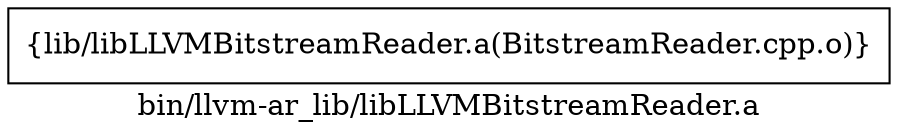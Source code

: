 digraph "bin/llvm-ar_lib/libLLVMBitstreamReader.a" {
	label="bin/llvm-ar_lib/libLLVMBitstreamReader.a";
	rankdir=LR;

	Node0x559ae42ef628 [shape=record,shape=box,group=0,label="{lib/libLLVMBitstreamReader.a(BitstreamReader.cpp.o)}"];
}
